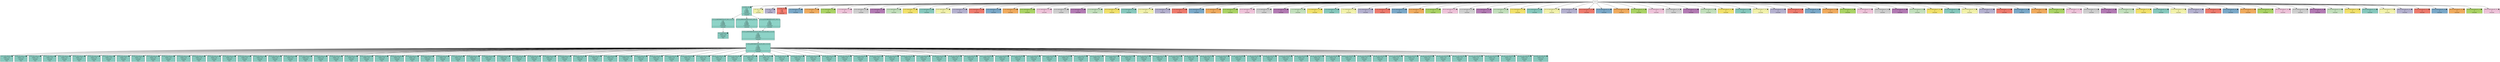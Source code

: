 digraph {{
    node [shape=record, fontsize=10]
    0 [style="filled", fillcolor=white, label="(source)"]
    1 [style="filled", fillcolor="/set312/1", label="{ { 1 / l0 / Post | B | █ } | p_id, \np_cid, \np_author, \np_content, \np_private, \np_anonymous | unsharded }"]
    2 [style="filled", fillcolor="/set312/2", label="{ { 2 / l0 / User | B | █ } | u_id | unsharded }"]
    3 [style="filled", fillcolor="/set312/3", label="{ { 3 / l0 / Class | B | █ } | c_id | unsharded }"]
    4 [style="filled", fillcolor="/set312/4", label="{ { 4 / l0 / Role | B | █ } | r_uid, \nr_cid, \nr_role | unsharded }"]
    5 [style="filled", fillcolor="/set312/1", label="{{ 5 / l1 / q_3ac8c7be6ad751ec_n0 | π[0, 1, 2, 3, 4, 5]  } | p_id, \np_cid, \np_author, \np_content, \np_private, \np_anonymous | unsharded }"]
    6 [style="filled", fillcolor="/set312/1", label="{ { 6 / l2 / post_count | █ } | (reader / ⚷: [1]) | unsharded | None }"]
    7 [style="filled", fillcolor="/set312/5", label="{ { 7 / l0 / UserContext_0 | B | █ } | id | unsharded }"]
    8 [style="filled,rounded", fillcolor="/set312/1", label="{{ 8 / l3 / sp_5082b1619ed59d13_n0_f0 | σ[f4 = 0]  } | p_id, \np_cid, \np_author, \np_content, \np_private, \np_anonymous | unsharded }"]
    9 [style="filled,rounded", fillcolor="/set312/1", label="{{ 9 / l4 / sp_f57527980b248578_n0_f0 | σ[f4 = 1]  } | p_id, \np_cid, \np_author, \np_content, \np_private, \np_anonymous | unsharded }"]
    10 [style="filled", fillcolor="/set312/1", label="{{ 10 / l5 / q_3ac8c7be6ad751ec_u0_n0 | 8:[0, 1, 2, 3, 4, 5] ⋃ 9:[0, 1, 2, 3, 4, 5]  } | p_id, \np_cid, \np_author, \np_content, \np_private, \np_anonymous | unsharded }"]
    11 [style="filled", fillcolor="/set312/1", label="{{ 11 / l6 / q_3ac8c7be6ad751ec_n1_u0 | π[0, 1, 2, 3, 4, 5]  } | p_id, \np_cid, \np_author, \np_content, \np_private, \np_anonymous | unsharded }"]
    12 [style="filled", fillcolor="/set312/1", label="{ { 12 / l7 / post_count_u0 | █ } | (reader / ⚷: [1]) | unsharded | None }"]
    13 [style="filled", fillcolor="/set312/6", label="{ { 13 / l0 / UserContext_1 | B | █ } | id | unsharded }"]
    14 [style="filled", fillcolor="/set312/1", label="{ { 14 / l8 / post_count_u1 | █ } | (reader / ⚷: [1]) | unsharded | None }"]
    15 [style="filled", fillcolor="/set312/7", label="{ { 15 / l0 / UserContext_2 | B | █ } | id | unsharded }"]
    16 [style="filled", fillcolor="/set312/1", label="{ { 16 / l9 / post_count_u2 | █ } | (reader / ⚷: [1]) | unsharded | None }"]
    17 [style="filled", fillcolor="/set312/8", label="{ { 17 / l0 / UserContext_3 | B | █ } | id | unsharded }"]
    18 [style="filled", fillcolor="/set312/1", label="{ { 18 / l10 / post_count_u3 | █ } | (reader / ⚷: [1]) | unsharded | None }"]
    19 [style="filled", fillcolor="/set312/9", label="{ { 19 / l0 / UserContext_4 | B | █ } | id | unsharded }"]
    20 [style="filled", fillcolor="/set312/1", label="{ { 20 / l11 / post_count_u4 | █ } | (reader / ⚷: [1]) | unsharded | None }"]
    21 [style="filled", fillcolor="/set312/10", label="{ { 21 / l0 / UserContext_5 | B | █ } | id | unsharded }"]
    22 [style="filled", fillcolor="/set312/1", label="{ { 22 / l12 / post_count_u5 | █ } | (reader / ⚷: [1]) | unsharded | None }"]
    23 [style="filled", fillcolor="/set312/11", label="{ { 23 / l0 / UserContext_6 | B | █ } | id | unsharded }"]
    24 [style="filled", fillcolor="/set312/1", label="{ { 24 / l13 / post_count_u6 | █ } | (reader / ⚷: [1]) | unsharded | None }"]
    25 [style="filled", fillcolor="/set312/12", label="{ { 25 / l0 / UserContext_7 | B | █ } | id | unsharded }"]
    26 [style="filled", fillcolor="/set312/1", label="{ { 26 / l14 / post_count_u7 | █ } | (reader / ⚷: [1]) | unsharded | None }"]
    27 [style="filled", fillcolor="/set312/1", label="{ { 27 / l0 / UserContext_8 | B | █ } | id | unsharded }"]
    28 [style="filled", fillcolor="/set312/1", label="{ { 28 / l15 / post_count_u8 | █ } | (reader / ⚷: [1]) | unsharded | None }"]
    29 [style="filled", fillcolor="/set312/2", label="{ { 29 / l0 / UserContext_9 | B | █ } | id | unsharded }"]
    30 [style="filled", fillcolor="/set312/1", label="{ { 30 / l16 / post_count_u9 | █ } | (reader / ⚷: [1]) | unsharded | None }"]
    31 [style="filled", fillcolor="/set312/3", label="{ { 31 / l0 / UserContext_10 | B | █ } | id | unsharded }"]
    32 [style="filled", fillcolor="/set312/1", label="{ { 32 / l17 / post_count_u10 | █ } | (reader / ⚷: [1]) | unsharded | None }"]
    33 [style="filled", fillcolor="/set312/4", label="{ { 33 / l0 / UserContext_11 | B | █ } | id | unsharded }"]
    34 [style="filled", fillcolor="/set312/1", label="{ { 34 / l18 / post_count_u11 | █ } | (reader / ⚷: [1]) | unsharded | None }"]
    35 [style="filled", fillcolor="/set312/5", label="{ { 35 / l0 / UserContext_12 | B | █ } | id | unsharded }"]
    36 [style="filled", fillcolor="/set312/1", label="{ { 36 / l19 / post_count_u12 | █ } | (reader / ⚷: [1]) | unsharded | None }"]
    37 [style="filled", fillcolor="/set312/6", label="{ { 37 / l0 / UserContext_13 | B | █ } | id | unsharded }"]
    38 [style="filled", fillcolor="/set312/1", label="{ { 38 / l20 / post_count_u13 | █ } | (reader / ⚷: [1]) | unsharded | None }"]
    39 [style="filled", fillcolor="/set312/7", label="{ { 39 / l0 / UserContext_14 | B | █ } | id | unsharded }"]
    40 [style="filled", fillcolor="/set312/1", label="{ { 40 / l21 / post_count_u14 | █ } | (reader / ⚷: [1]) | unsharded | None }"]
    41 [style="filled", fillcolor="/set312/8", label="{ { 41 / l0 / UserContext_15 | B | █ } | id | unsharded }"]
    42 [style="filled", fillcolor="/set312/1", label="{ { 42 / l22 / post_count_u15 | █ } | (reader / ⚷: [1]) | unsharded | None }"]
    43 [style="filled", fillcolor="/set312/9", label="{ { 43 / l0 / UserContext_16 | B | █ } | id | unsharded }"]
    44 [style="filled", fillcolor="/set312/1", label="{ { 44 / l23 / post_count_u16 | █ } | (reader / ⚷: [1]) | unsharded | None }"]
    45 [style="filled", fillcolor="/set312/10", label="{ { 45 / l0 / UserContext_17 | B | █ } | id | unsharded }"]
    46 [style="filled", fillcolor="/set312/1", label="{ { 46 / l24 / post_count_u17 | █ } | (reader / ⚷: [1]) | unsharded | None }"]
    47 [style="filled", fillcolor="/set312/11", label="{ { 47 / l0 / UserContext_18 | B | █ } | id | unsharded }"]
    48 [style="filled", fillcolor="/set312/1", label="{ { 48 / l25 / post_count_u18 | █ } | (reader / ⚷: [1]) | unsharded | None }"]
    49 [style="filled", fillcolor="/set312/12", label="{ { 49 / l0 / UserContext_19 | B | █ } | id | unsharded }"]
    50 [style="filled", fillcolor="/set312/1", label="{ { 50 / l26 / post_count_u19 | █ } | (reader / ⚷: [1]) | unsharded | None }"]
    51 [style="filled", fillcolor="/set312/1", label="{ { 51 / l0 / UserContext_20 | B | █ } | id | unsharded }"]
    52 [style="filled", fillcolor="/set312/1", label="{ { 52 / l27 / post_count_u20 | █ } | (reader / ⚷: [1]) | unsharded | None }"]
    53 [style="filled", fillcolor="/set312/2", label="{ { 53 / l0 / UserContext_21 | B | █ } | id | unsharded }"]
    54 [style="filled", fillcolor="/set312/1", label="{ { 54 / l28 / post_count_u21 | █ } | (reader / ⚷: [1]) | unsharded | None }"]
    55 [style="filled", fillcolor="/set312/3", label="{ { 55 / l0 / UserContext_22 | B | █ } | id | unsharded }"]
    56 [style="filled", fillcolor="/set312/1", label="{ { 56 / l29 / post_count_u22 | █ } | (reader / ⚷: [1]) | unsharded | None }"]
    57 [style="filled", fillcolor="/set312/4", label="{ { 57 / l0 / UserContext_23 | B | █ } | id | unsharded }"]
    58 [style="filled", fillcolor="/set312/1", label="{ { 58 / l30 / post_count_u23 | █ } | (reader / ⚷: [1]) | unsharded | None }"]
    59 [style="filled", fillcolor="/set312/5", label="{ { 59 / l0 / UserContext_24 | B | █ } | id | unsharded }"]
    60 [style="filled", fillcolor="/set312/1", label="{ { 60 / l31 / post_count_u24 | █ } | (reader / ⚷: [1]) | unsharded | None }"]
    61 [style="filled", fillcolor="/set312/6", label="{ { 61 / l0 / UserContext_25 | B | █ } | id | unsharded }"]
    62 [style="filled", fillcolor="/set312/1", label="{ { 62 / l32 / post_count_u25 | █ } | (reader / ⚷: [1]) | unsharded | None }"]
    63 [style="filled", fillcolor="/set312/7", label="{ { 63 / l0 / UserContext_26 | B | █ } | id | unsharded }"]
    64 [style="filled", fillcolor="/set312/1", label="{ { 64 / l33 / post_count_u26 | █ } | (reader / ⚷: [1]) | unsharded | None }"]
    65 [style="filled", fillcolor="/set312/8", label="{ { 65 / l0 / UserContext_27 | B | █ } | id | unsharded }"]
    66 [style="filled", fillcolor="/set312/1", label="{ { 66 / l34 / post_count_u27 | █ } | (reader / ⚷: [1]) | unsharded | None }"]
    67 [style="filled", fillcolor="/set312/9", label="{ { 67 / l0 / UserContext_28 | B | █ } | id | unsharded }"]
    68 [style="filled", fillcolor="/set312/1", label="{ { 68 / l35 / post_count_u28 | █ } | (reader / ⚷: [1]) | unsharded | None }"]
    69 [style="filled", fillcolor="/set312/10", label="{ { 69 / l0 / UserContext_29 | B | █ } | id | unsharded }"]
    70 [style="filled", fillcolor="/set312/1", label="{ { 70 / l36 / post_count_u29 | █ } | (reader / ⚷: [1]) | unsharded | None }"]
    71 [style="filled", fillcolor="/set312/11", label="{ { 71 / l0 / UserContext_30 | B | █ } | id | unsharded }"]
    72 [style="filled", fillcolor="/set312/1", label="{ { 72 / l37 / post_count_u30 | █ } | (reader / ⚷: [1]) | unsharded | None }"]
    73 [style="filled", fillcolor="/set312/12", label="{ { 73 / l0 / UserContext_31 | B | █ } | id | unsharded }"]
    74 [style="filled", fillcolor="/set312/1", label="{ { 74 / l38 / post_count_u31 | █ } | (reader / ⚷: [1]) | unsharded | None }"]
    75 [style="filled", fillcolor="/set312/1", label="{ { 75 / l0 / UserContext_32 | B | █ } | id | unsharded }"]
    76 [style="filled", fillcolor="/set312/1", label="{ { 76 / l39 / post_count_u32 | █ } | (reader / ⚷: [1]) | unsharded | None }"]
    77 [style="filled", fillcolor="/set312/2", label="{ { 77 / l0 / UserContext_33 | B | █ } | id | unsharded }"]
    78 [style="filled", fillcolor="/set312/1", label="{ { 78 / l40 / post_count_u33 | █ } | (reader / ⚷: [1]) | unsharded | None }"]
    79 [style="filled", fillcolor="/set312/3", label="{ { 79 / l0 / UserContext_34 | B | █ } | id | unsharded }"]
    80 [style="filled", fillcolor="/set312/1", label="{ { 80 / l41 / post_count_u34 | █ } | (reader / ⚷: [1]) | unsharded | None }"]
    81 [style="filled", fillcolor="/set312/4", label="{ { 81 / l0 / UserContext_35 | B | █ } | id | unsharded }"]
    82 [style="filled", fillcolor="/set312/1", label="{ { 82 / l42 / post_count_u35 | █ } | (reader / ⚷: [1]) | unsharded | None }"]
    83 [style="filled", fillcolor="/set312/5", label="{ { 83 / l0 / UserContext_36 | B | █ } | id | unsharded }"]
    84 [style="filled", fillcolor="/set312/1", label="{ { 84 / l43 / post_count_u36 | █ } | (reader / ⚷: [1]) | unsharded | None }"]
    85 [style="filled", fillcolor="/set312/6", label="{ { 85 / l0 / UserContext_37 | B | █ } | id | unsharded }"]
    86 [style="filled", fillcolor="/set312/1", label="{ { 86 / l44 / post_count_u37 | █ } | (reader / ⚷: [1]) | unsharded | None }"]
    87 [style="filled", fillcolor="/set312/7", label="{ { 87 / l0 / UserContext_38 | B | █ } | id | unsharded }"]
    88 [style="filled", fillcolor="/set312/1", label="{ { 88 / l45 / post_count_u38 | █ } | (reader / ⚷: [1]) | unsharded | None }"]
    89 [style="filled", fillcolor="/set312/8", label="{ { 89 / l0 / UserContext_39 | B | █ } | id | unsharded }"]
    90 [style="filled", fillcolor="/set312/1", label="{ { 90 / l46 / post_count_u39 | █ } | (reader / ⚷: [1]) | unsharded | None }"]
    91 [style="filled", fillcolor="/set312/9", label="{ { 91 / l0 / UserContext_40 | B | █ } | id | unsharded }"]
    92 [style="filled", fillcolor="/set312/1", label="{ { 92 / l47 / post_count_u40 | █ } | (reader / ⚷: [1]) | unsharded | None }"]
    93 [style="filled", fillcolor="/set312/10", label="{ { 93 / l0 / UserContext_41 | B | █ } | id | unsharded }"]
    94 [style="filled", fillcolor="/set312/1", label="{ { 94 / l48 / post_count_u41 | █ } | (reader / ⚷: [1]) | unsharded | None }"]
    95 [style="filled", fillcolor="/set312/11", label="{ { 95 / l0 / UserContext_42 | B | █ } | id | unsharded }"]
    96 [style="filled", fillcolor="/set312/1", label="{ { 96 / l49 / post_count_u42 | █ } | (reader / ⚷: [1]) | unsharded | None }"]
    97 [style="filled", fillcolor="/set312/12", label="{ { 97 / l0 / UserContext_43 | B | █ } | id | unsharded }"]
    98 [style="filled", fillcolor="/set312/1", label="{ { 98 / l50 / post_count_u43 | █ } | (reader / ⚷: [1]) | unsharded | None }"]
    99 [style="filled", fillcolor="/set312/1", label="{ { 99 / l0 / UserContext_44 | B | █ } | id | unsharded }"]
    100 [style="filled", fillcolor="/set312/1", label="{ { 100 / l51 / post_count_u44 | █ } | (reader / ⚷: [1]) | unsharded | None }"]
    101 [style="filled", fillcolor="/set312/2", label="{ { 101 / l0 / UserContext_45 | B | █ } | id | unsharded }"]
    102 [style="filled", fillcolor="/set312/1", label="{ { 102 / l52 / post_count_u45 | █ } | (reader / ⚷: [1]) | unsharded | None }"]
    103 [style="filled", fillcolor="/set312/3", label="{ { 103 / l0 / UserContext_46 | B | █ } | id | unsharded }"]
    104 [style="filled", fillcolor="/set312/1", label="{ { 104 / l53 / post_count_u46 | █ } | (reader / ⚷: [1]) | unsharded | None }"]
    105 [style="filled", fillcolor="/set312/4", label="{ { 105 / l0 / UserContext_47 | B | █ } | id | unsharded }"]
    106 [style="filled", fillcolor="/set312/1", label="{ { 106 / l54 / post_count_u47 | █ } | (reader / ⚷: [1]) | unsharded | None }"]
    107 [style="filled", fillcolor="/set312/5", label="{ { 107 / l0 / UserContext_48 | B | █ } | id | unsharded }"]
    108 [style="filled", fillcolor="/set312/1", label="{ { 108 / l55 / post_count_u48 | █ } | (reader / ⚷: [1]) | unsharded | None }"]
    109 [style="filled", fillcolor="/set312/6", label="{ { 109 / l0 / UserContext_49 | B | █ } | id | unsharded }"]
    110 [style="filled", fillcolor="/set312/1", label="{ { 110 / l56 / post_count_u49 | █ } | (reader / ⚷: [1]) | unsharded | None }"]
    111 [style="filled", fillcolor="/set312/7", label="{ { 111 / l0 / UserContext_50 | B | █ } | id | unsharded }"]
    112 [style="filled", fillcolor="/set312/1", label="{ { 112 / l57 / post_count_u50 | █ } | (reader / ⚷: [1]) | unsharded | None }"]
    113 [style="filled", fillcolor="/set312/8", label="{ { 113 / l0 / UserContext_51 | B | █ } | id | unsharded }"]
    114 [style="filled", fillcolor="/set312/1", label="{ { 114 / l58 / post_count_u51 | █ } | (reader / ⚷: [1]) | unsharded | None }"]
    115 [style="filled", fillcolor="/set312/9", label="{ { 115 / l0 / UserContext_52 | B | █ } | id | unsharded }"]
    116 [style="filled", fillcolor="/set312/1", label="{ { 116 / l59 / post_count_u52 | █ } | (reader / ⚷: [1]) | unsharded | None }"]
    117 [style="filled", fillcolor="/set312/10", label="{ { 117 / l0 / UserContext_53 | B | █ } | id | unsharded }"]
    118 [style="filled", fillcolor="/set312/1", label="{ { 118 / l60 / post_count_u53 | █ } | (reader / ⚷: [1]) | unsharded | None }"]
    119 [style="filled", fillcolor="/set312/11", label="{ { 119 / l0 / UserContext_54 | B | █ } | id | unsharded }"]
    120 [style="filled", fillcolor="/set312/1", label="{ { 120 / l61 / post_count_u54 | █ } | (reader / ⚷: [1]) | unsharded | None }"]
    121 [style="filled", fillcolor="/set312/12", label="{ { 121 / l0 / UserContext_55 | B | █ } | id | unsharded }"]
    122 [style="filled", fillcolor="/set312/1", label="{ { 122 / l62 / post_count_u55 | █ } | (reader / ⚷: [1]) | unsharded | None }"]
    123 [style="filled", fillcolor="/set312/1", label="{ { 123 / l0 / UserContext_56 | B | █ } | id | unsharded }"]
    124 [style="filled", fillcolor="/set312/1", label="{ { 124 / l63 / post_count_u56 | █ } | (reader / ⚷: [1]) | unsharded | None }"]
    125 [style="filled", fillcolor="/set312/2", label="{ { 125 / l0 / UserContext_57 | B | █ } | id | unsharded }"]
    126 [style="filled", fillcolor="/set312/1", label="{ { 126 / l64 / post_count_u57 | █ } | (reader / ⚷: [1]) | unsharded | None }"]
    127 [style="filled", fillcolor="/set312/3", label="{ { 127 / l0 / UserContext_58 | B | █ } | id | unsharded }"]
    128 [style="filled", fillcolor="/set312/1", label="{ { 128 / l65 / post_count_u58 | █ } | (reader / ⚷: [1]) | unsharded | None }"]
    129 [style="filled", fillcolor="/set312/4", label="{ { 129 / l0 / UserContext_59 | B | █ } | id | unsharded }"]
    130 [style="filled", fillcolor="/set312/1", label="{ { 130 / l66 / post_count_u59 | █ } | (reader / ⚷: [1]) | unsharded | None }"]
    131 [style="filled", fillcolor="/set312/5", label="{ { 131 / l0 / UserContext_60 | B | █ } | id | unsharded }"]
    132 [style="filled", fillcolor="/set312/1", label="{ { 132 / l67 / post_count_u60 | █ } | (reader / ⚷: [1]) | unsharded | None }"]
    133 [style="filled", fillcolor="/set312/6", label="{ { 133 / l0 / UserContext_61 | B | █ } | id | unsharded }"]
    134 [style="filled", fillcolor="/set312/1", label="{ { 134 / l68 / post_count_u61 | █ } | (reader / ⚷: [1]) | unsharded | None }"]
    135 [style="filled", fillcolor="/set312/7", label="{ { 135 / l0 / UserContext_62 | B | █ } | id | unsharded }"]
    136 [style="filled", fillcolor="/set312/1", label="{ { 136 / l69 / post_count_u62 | █ } | (reader / ⚷: [1]) | unsharded | None }"]
    137 [style="filled", fillcolor="/set312/8", label="{ { 137 / l0 / UserContext_63 | B | █ } | id | unsharded }"]
    138 [style="filled", fillcolor="/set312/1", label="{ { 138 / l70 / post_count_u63 | █ } | (reader / ⚷: [1]) | unsharded | None }"]
    139 [style="filled", fillcolor="/set312/9", label="{ { 139 / l0 / UserContext_64 | B | █ } | id | unsharded }"]
    140 [style="filled", fillcolor="/set312/1", label="{ { 140 / l71 / post_count_u64 | █ } | (reader / ⚷: [1]) | unsharded | None }"]
    141 [style="filled", fillcolor="/set312/10", label="{ { 141 / l0 / UserContext_65 | B | █ } | id | unsharded }"]
    142 [style="filled", fillcolor="/set312/1", label="{ { 142 / l72 / post_count_u65 | █ } | (reader / ⚷: [1]) | unsharded | None }"]
    143 [style="filled", fillcolor="/set312/11", label="{ { 143 / l0 / UserContext_66 | B | █ } | id | unsharded }"]
    144 [style="filled", fillcolor="/set312/1", label="{ { 144 / l73 / post_count_u66 | █ } | (reader / ⚷: [1]) | unsharded | None }"]
    145 [style="filled", fillcolor="/set312/12", label="{ { 145 / l0 / UserContext_67 | B | █ } | id | unsharded }"]
    146 [style="filled", fillcolor="/set312/1", label="{ { 146 / l74 / post_count_u67 | █ } | (reader / ⚷: [1]) | unsharded | None }"]
    147 [style="filled", fillcolor="/set312/1", label="{ { 147 / l0 / UserContext_68 | B | █ } | id | unsharded }"]
    148 [style="filled", fillcolor="/set312/1", label="{ { 148 / l75 / post_count_u68 | █ } | (reader / ⚷: [1]) | unsharded | None }"]
    149 [style="filled", fillcolor="/set312/2", label="{ { 149 / l0 / UserContext_69 | B | █ } | id | unsharded }"]
    150 [style="filled", fillcolor="/set312/1", label="{ { 150 / l76 / post_count_u69 | █ } | (reader / ⚷: [1]) | unsharded | None }"]
    151 [style="filled", fillcolor="/set312/3", label="{ { 151 / l0 / UserContext_70 | B | █ } | id | unsharded }"]
    152 [style="filled", fillcolor="/set312/1", label="{ { 152 / l77 / post_count_u70 | █ } | (reader / ⚷: [1]) | unsharded | None }"]
    153 [style="filled", fillcolor="/set312/4", label="{ { 153 / l0 / UserContext_71 | B | █ } | id | unsharded }"]
    154 [style="filled", fillcolor="/set312/1", label="{ { 154 / l78 / post_count_u71 | █ } | (reader / ⚷: [1]) | unsharded | None }"]
    155 [style="filled", fillcolor="/set312/5", label="{ { 155 / l0 / UserContext_72 | B | █ } | id | unsharded }"]
    156 [style="filled", fillcolor="/set312/1", label="{ { 156 / l79 / post_count_u72 | █ } | (reader / ⚷: [1]) | unsharded | None }"]
    157 [style="filled", fillcolor="/set312/6", label="{ { 157 / l0 / UserContext_73 | B | █ } | id | unsharded }"]
    158 [style="filled", fillcolor="/set312/1", label="{ { 158 / l80 / post_count_u73 | █ } | (reader / ⚷: [1]) | unsharded | None }"]
    159 [style="filled", fillcolor="/set312/7", label="{ { 159 / l0 / UserContext_74 | B | █ } | id | unsharded }"]
    160 [style="filled", fillcolor="/set312/1", label="{ { 160 / l81 / post_count_u74 | █ } | (reader / ⚷: [1]) | unsharded | None }"]
    161 [style="filled", fillcolor="/set312/8", label="{ { 161 / l0 / UserContext_75 | B | █ } | id | unsharded }"]
    162 [style="filled", fillcolor="/set312/1", label="{ { 162 / l82 / post_count_u75 | █ } | (reader / ⚷: [1]) | unsharded | None }"]
    163 [style="filled", fillcolor="/set312/9", label="{ { 163 / l0 / UserContext_76 | B | █ } | id | unsharded }"]
    164 [style="filled", fillcolor="/set312/1", label="{ { 164 / l83 / post_count_u76 | █ } | (reader / ⚷: [1]) | unsharded | None }"]
    165 [style="filled", fillcolor="/set312/10", label="{ { 165 / l0 / UserContext_77 | B | █ } | id | unsharded }"]
    166 [style="filled", fillcolor="/set312/1", label="{ { 166 / l84 / post_count_u77 | █ } | (reader / ⚷: [1]) | unsharded | None }"]
    167 [style="filled", fillcolor="/set312/11", label="{ { 167 / l0 / UserContext_78 | B | █ } | id | unsharded }"]
    168 [style="filled", fillcolor="/set312/1", label="{ { 168 / l85 / post_count_u78 | █ } | (reader / ⚷: [1]) | unsharded | None }"]
    169 [style="filled", fillcolor="/set312/12", label="{ { 169 / l0 / UserContext_79 | B | █ } | id | unsharded }"]
    170 [style="filled", fillcolor="/set312/1", label="{ { 170 / l86 / post_count_u79 | █ } | (reader / ⚷: [1]) | unsharded | None }"]
    171 [style="filled", fillcolor="/set312/1", label="{ { 171 / l0 / UserContext_80 | B | █ } | id | unsharded }"]
    172 [style="filled", fillcolor="/set312/1", label="{ { 172 / l87 / post_count_u80 | █ } | (reader / ⚷: [1]) | unsharded | None }"]
    173 [style="filled", fillcolor="/set312/2", label="{ { 173 / l0 / UserContext_81 | B | █ } | id | unsharded }"]
    174 [style="filled", fillcolor="/set312/1", label="{ { 174 / l88 / post_count_u81 | █ } | (reader / ⚷: [1]) | unsharded | None }"]
    175 [style="filled", fillcolor="/set312/3", label="{ { 175 / l0 / UserContext_82 | B | █ } | id | unsharded }"]
    176 [style="filled", fillcolor="/set312/1", label="{ { 176 / l89 / post_count_u82 | █ } | (reader / ⚷: [1]) | unsharded | None }"]
    177 [style="filled", fillcolor="/set312/4", label="{ { 177 / l0 / UserContext_83 | B | █ } | id | unsharded }"]
    178 [style="filled", fillcolor="/set312/1", label="{ { 178 / l90 / post_count_u83 | █ } | (reader / ⚷: [1]) | unsharded | None }"]
    179 [style="filled", fillcolor="/set312/5", label="{ { 179 / l0 / UserContext_84 | B | █ } | id | unsharded }"]
    180 [style="filled", fillcolor="/set312/1", label="{ { 180 / l91 / post_count_u84 | █ } | (reader / ⚷: [1]) | unsharded | None }"]
    181 [style="filled", fillcolor="/set312/6", label="{ { 181 / l0 / UserContext_85 | B | █ } | id | unsharded }"]
    182 [style="filled", fillcolor="/set312/1", label="{ { 182 / l92 / post_count_u85 | █ } | (reader / ⚷: [1]) | unsharded | None }"]
    183 [style="filled", fillcolor="/set312/7", label="{ { 183 / l0 / UserContext_86 | B | █ } | id | unsharded }"]
    184 [style="filled", fillcolor="/set312/1", label="{ { 184 / l93 / post_count_u86 | █ } | (reader / ⚷: [1]) | unsharded | None }"]
    185 [style="filled", fillcolor="/set312/8", label="{ { 185 / l0 / UserContext_87 | B | █ } | id | unsharded }"]
    186 [style="filled", fillcolor="/set312/1", label="{ { 186 / l94 / post_count_u87 | █ } | (reader / ⚷: [1]) | unsharded | None }"]
    187 [style="filled", fillcolor="/set312/9", label="{ { 187 / l0 / UserContext_88 | B | █ } | id | unsharded }"]
    188 [style="filled", fillcolor="/set312/1", label="{ { 188 / l95 / post_count_u88 | █ } | (reader / ⚷: [1]) | unsharded | None }"]
    189 [style="filled", fillcolor="/set312/10", label="{ { 189 / l0 / UserContext_89 | B | █ } | id | unsharded }"]
    190 [style="filled", fillcolor="/set312/1", label="{ { 190 / l96 / post_count_u89 | █ } | (reader / ⚷: [1]) | unsharded | None }"]
    191 [style="filled", fillcolor="/set312/11", label="{ { 191 / l0 / UserContext_90 | B | █ } | id | unsharded }"]
    192 [style="filled", fillcolor="/set312/1", label="{ { 192 / l97 / post_count_u90 | █ } | (reader / ⚷: [1]) | unsharded | None }"]
    193 [style="filled", fillcolor="/set312/12", label="{ { 193 / l0 / UserContext_91 | B | █ } | id | unsharded }"]
    194 [style="filled", fillcolor="/set312/1", label="{ { 194 / l98 / post_count_u91 | █ } | (reader / ⚷: [1]) | unsharded | None }"]
    195 [style="filled", fillcolor="/set312/1", label="{ { 195 / l0 / UserContext_92 | B | █ } | id | unsharded }"]
    196 [style="filled", fillcolor="/set312/1", label="{ { 196 / l99 / post_count_u92 | █ } | (reader / ⚷: [1]) | unsharded | None }"]
    197 [style="filled", fillcolor="/set312/2", label="{ { 197 / l0 / UserContext_93 | B | █ } | id | unsharded }"]
    198 [style="filled", fillcolor="/set312/1", label="{ { 198 / l100 / post_count_u93 | █ } | (reader / ⚷: [1]) | unsharded | None }"]
    199 [style="filled", fillcolor="/set312/3", label="{ { 199 / l0 / UserContext_94 | B | █ } | id | unsharded }"]
    200 [style="filled", fillcolor="/set312/1", label="{ { 200 / l101 / post_count_u94 | █ } | (reader / ⚷: [1]) | unsharded | None }"]
    201 [style="filled", fillcolor="/set312/4", label="{ { 201 / l0 / UserContext_95 | B | █ } | id | unsharded }"]
    202 [style="filled", fillcolor="/set312/1", label="{ { 202 / l102 / post_count_u95 | █ } | (reader / ⚷: [1]) | unsharded | None }"]
    203 [style="filled", fillcolor="/set312/5", label="{ { 203 / l0 / UserContext_96 | B | █ } | id | unsharded }"]
    204 [style="filled", fillcolor="/set312/1", label="{ { 204 / l103 / post_count_u96 | █ } | (reader / ⚷: [1]) | unsharded | None }"]
    205 [style="filled", fillcolor="/set312/6", label="{ { 205 / l0 / UserContext_97 | B | █ } | id | unsharded }"]
    206 [style="filled", fillcolor="/set312/1", label="{ { 206 / l104 / post_count_u97 | █ } | (reader / ⚷: [1]) | unsharded | None }"]
    207 [style="filled", fillcolor="/set312/7", label="{ { 207 / l0 / UserContext_98 | B | █ } | id | unsharded }"]
    208 [style="filled", fillcolor="/set312/1", label="{ { 208 / l105 / post_count_u98 | █ } | (reader / ⚷: [1]) | unsharded | None }"]
    209 [style="filled", fillcolor="/set312/8", label="{ { 209 / l0 / UserContext_99 | B | █ } | id | unsharded }"]
    210 [style="filled", fillcolor="/set312/1", label="{ { 210 / l106 / post_count_u99 | █ } | (reader / ⚷: [1]) | unsharded | None }"]
    0 -> 1
    0 -> 2
    0 -> 3
    0 -> 4
    1 -> 5
    5 -> 6
    0 -> 7
    1 -> 8
    1 -> 9
    9 -> 10
    8 -> 10
    10 -> 11
    11 -> 12
    0 -> 13
    11 -> 14
    0 -> 15
    11 -> 16
    0 -> 17
    11 -> 18
    0 -> 19
    11 -> 20
    0 -> 21
    11 -> 22
    0 -> 23
    11 -> 24
    0 -> 25
    11 -> 26
    0 -> 27
    11 -> 28
    0 -> 29
    11 -> 30
    0 -> 31
    11 -> 32
    0 -> 33
    11 -> 34
    0 -> 35
    11 -> 36
    0 -> 37
    11 -> 38
    0 -> 39
    11 -> 40
    0 -> 41
    11 -> 42
    0 -> 43
    11 -> 44
    0 -> 45
    11 -> 46
    0 -> 47
    11 -> 48
    0 -> 49
    11 -> 50
    0 -> 51
    11 -> 52
    0 -> 53
    11 -> 54
    0 -> 55
    11 -> 56
    0 -> 57
    11 -> 58
    0 -> 59
    11 -> 60
    0 -> 61
    11 -> 62
    0 -> 63
    11 -> 64
    0 -> 65
    11 -> 66
    0 -> 67
    11 -> 68
    0 -> 69
    11 -> 70
    0 -> 71
    11 -> 72
    0 -> 73
    11 -> 74
    0 -> 75
    11 -> 76
    0 -> 77
    11 -> 78
    0 -> 79
    11 -> 80
    0 -> 81
    11 -> 82
    0 -> 83
    11 -> 84
    0 -> 85
    11 -> 86
    0 -> 87
    11 -> 88
    0 -> 89
    11 -> 90
    0 -> 91
    11 -> 92
    0 -> 93
    11 -> 94
    0 -> 95
    11 -> 96
    0 -> 97
    11 -> 98
    0 -> 99
    11 -> 100
    0 -> 101
    11 -> 102
    0 -> 103
    11 -> 104
    0 -> 105
    11 -> 106
    0 -> 107
    11 -> 108
    0 -> 109
    11 -> 110
    0 -> 111
    11 -> 112
    0 -> 113
    11 -> 114
    0 -> 115
    11 -> 116
    0 -> 117
    11 -> 118
    0 -> 119
    11 -> 120
    0 -> 121
    11 -> 122
    0 -> 123
    11 -> 124
    0 -> 125
    11 -> 126
    0 -> 127
    11 -> 128
    0 -> 129
    11 -> 130
    0 -> 131
    11 -> 132
    0 -> 133
    11 -> 134
    0 -> 135
    11 -> 136
    0 -> 137
    11 -> 138
    0 -> 139
    11 -> 140
    0 -> 141
    11 -> 142
    0 -> 143
    11 -> 144
    0 -> 145
    11 -> 146
    0 -> 147
    11 -> 148
    0 -> 149
    11 -> 150
    0 -> 151
    11 -> 152
    0 -> 153
    11 -> 154
    0 -> 155
    11 -> 156
    0 -> 157
    11 -> 158
    0 -> 159
    11 -> 160
    0 -> 161
    11 -> 162
    0 -> 163
    11 -> 164
    0 -> 165
    11 -> 166
    0 -> 167
    11 -> 168
    0 -> 169
    11 -> 170
    0 -> 171
    11 -> 172
    0 -> 173
    11 -> 174
    0 -> 175
    11 -> 176
    0 -> 177
    11 -> 178
    0 -> 179
    11 -> 180
    0 -> 181
    11 -> 182
    0 -> 183
    11 -> 184
    0 -> 185
    11 -> 186
    0 -> 187
    11 -> 188
    0 -> 189
    11 -> 190
    0 -> 191
    11 -> 192
    0 -> 193
    11 -> 194
    0 -> 195
    11 -> 196
    0 -> 197
    11 -> 198
    0 -> 199
    11 -> 200
    0 -> 201
    11 -> 202
    0 -> 203
    11 -> 204
    0 -> 205
    11 -> 206
    0 -> 207
    11 -> 208
    0 -> 209
    11 -> 210
}}